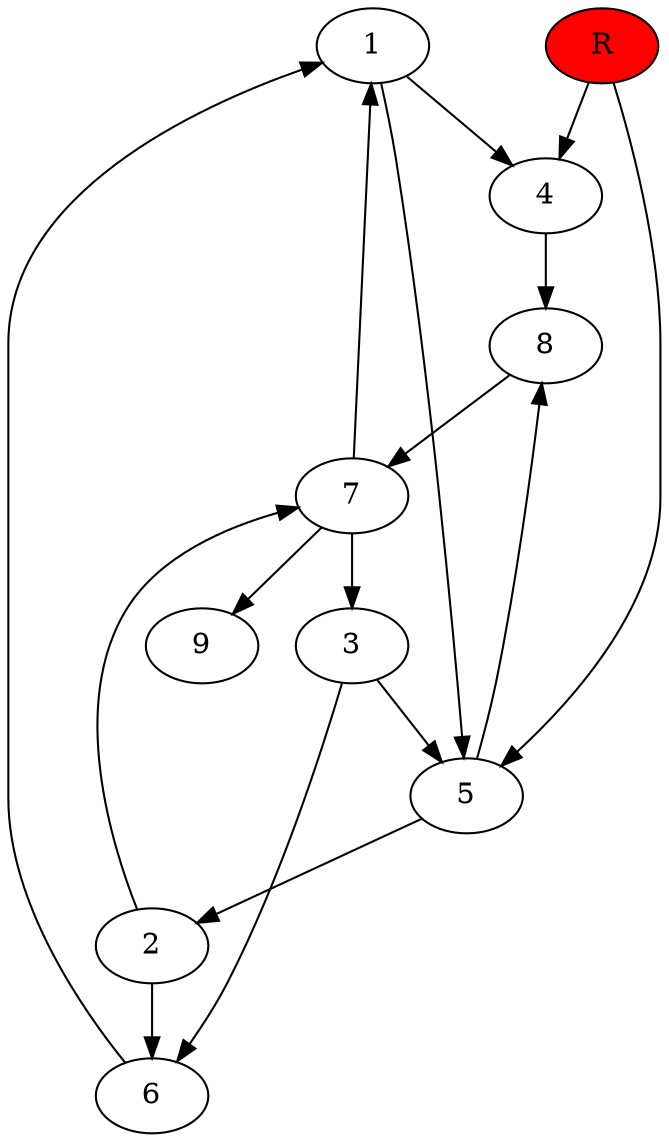 digraph prb51970 {
	1
	2
	3
	4
	5
	6
	7
	8
	R [fillcolor="#ff0000" style=filled]
	1 -> 4
	1 -> 5
	2 -> 6
	2 -> 7
	3 -> 5
	3 -> 6
	4 -> 8
	5 -> 2
	5 -> 8
	6 -> 1
	7 -> 1
	7 -> 3
	7 -> 9
	8 -> 7
	R -> 4
	R -> 5
}
